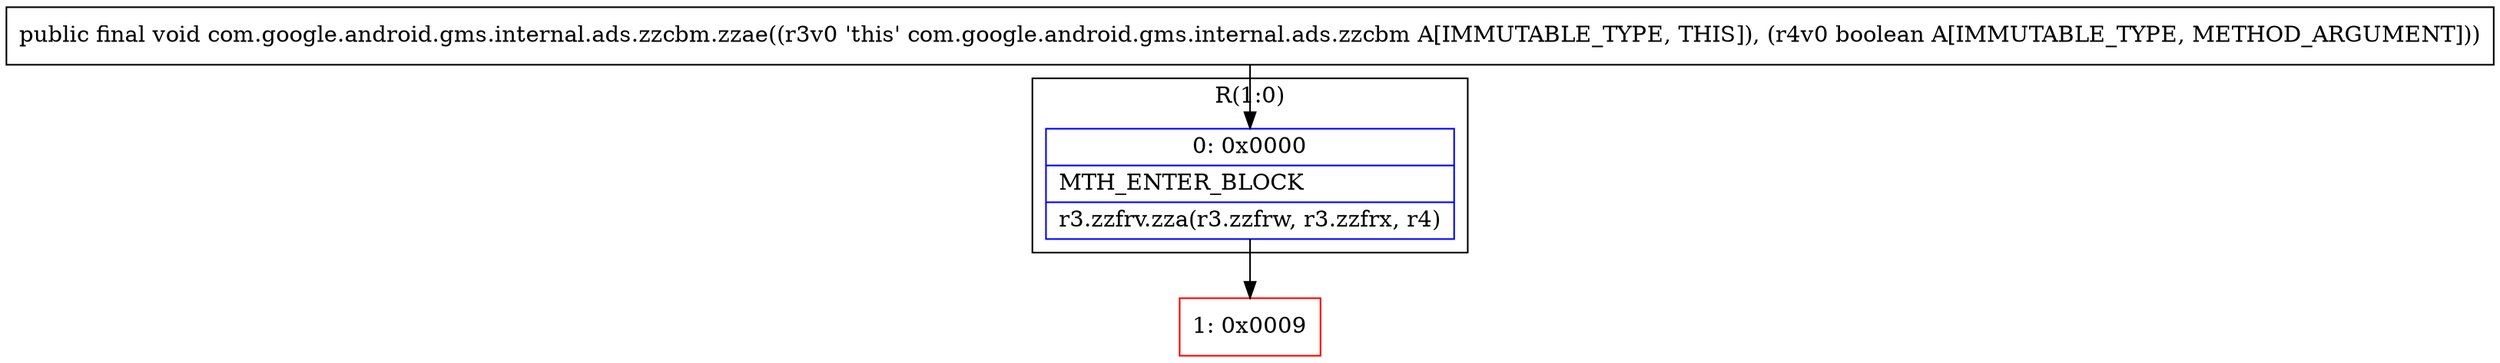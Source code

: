 digraph "CFG forcom.google.android.gms.internal.ads.zzcbm.zzae(Z)V" {
subgraph cluster_Region_159907450 {
label = "R(1:0)";
node [shape=record,color=blue];
Node_0 [shape=record,label="{0\:\ 0x0000|MTH_ENTER_BLOCK\l|r3.zzfrv.zza(r3.zzfrw, r3.zzfrx, r4)\l}"];
}
Node_1 [shape=record,color=red,label="{1\:\ 0x0009}"];
MethodNode[shape=record,label="{public final void com.google.android.gms.internal.ads.zzcbm.zzae((r3v0 'this' com.google.android.gms.internal.ads.zzcbm A[IMMUTABLE_TYPE, THIS]), (r4v0 boolean A[IMMUTABLE_TYPE, METHOD_ARGUMENT])) }"];
MethodNode -> Node_0;
Node_0 -> Node_1;
}

